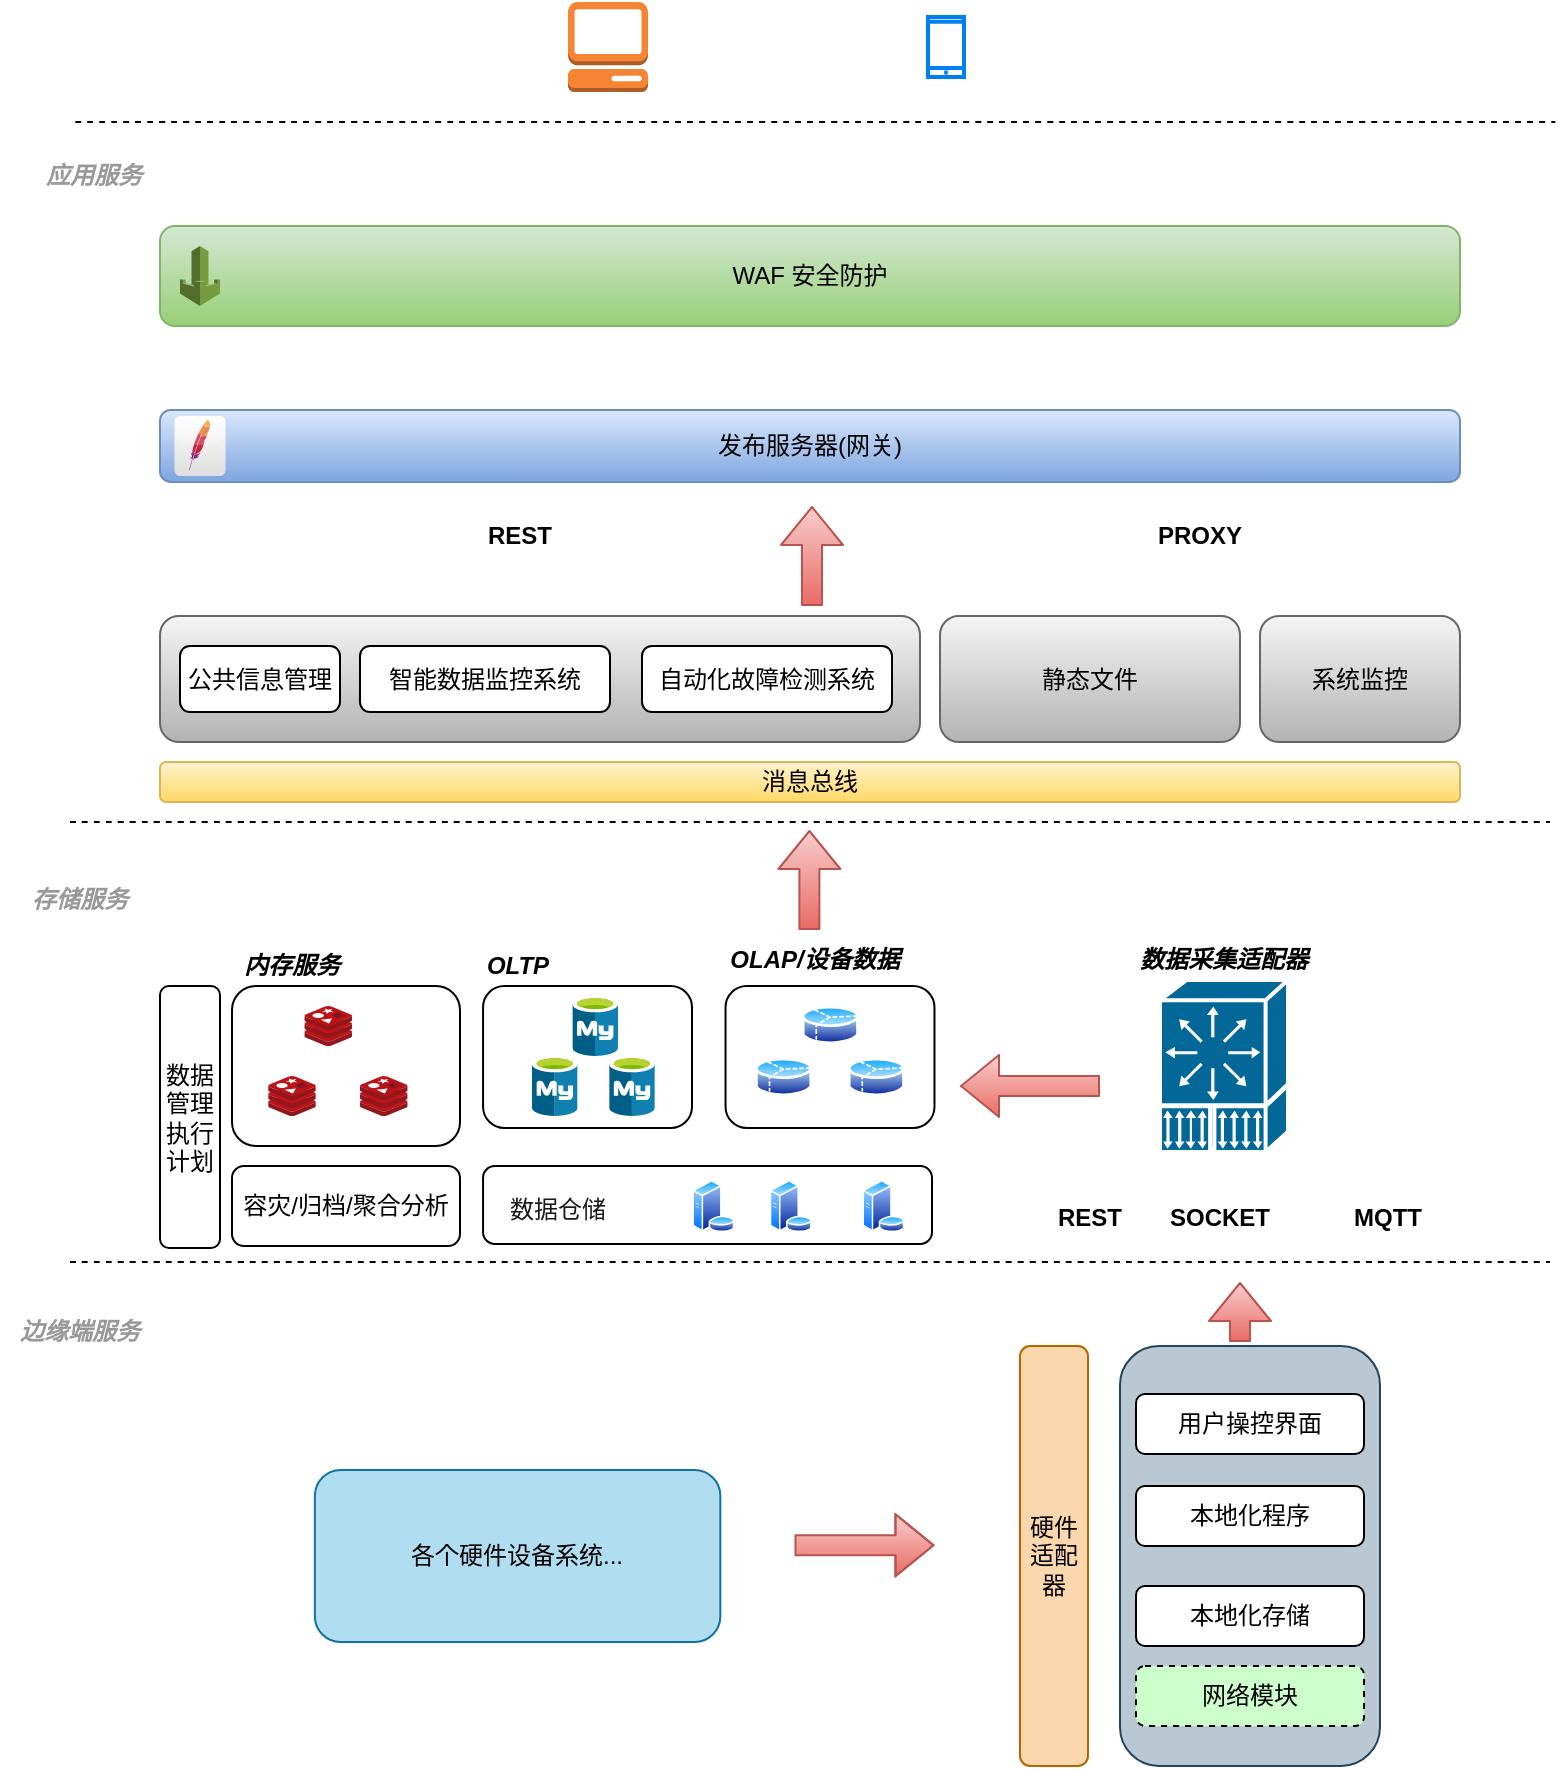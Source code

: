 <mxfile version="20.2.7" type="github">
  <diagram id="LEm4nLIpw5zEL37WH-7T" name="第 1 页">
    <mxGraphModel dx="862" dy="442" grid="1" gridSize="10" guides="1" tooltips="1" connect="1" arrows="1" fold="1" page="1" pageScale="1" pageWidth="827" pageHeight="1169" math="0" shadow="0">
      <root>
        <mxCell id="0" />
        <mxCell id="1" parent="0" />
        <mxCell id="Wt1t-0Yeev_Bzz4dzMjs-85" value="" style="rounded=1;whiteSpace=wrap;html=1;strokeColor=#23445d;fillColor=#bac8d3;" vertex="1" parent="1">
          <mxGeometry x="590" y="732" width="130" height="210" as="geometry" />
        </mxCell>
        <mxCell id="Wt1t-0Yeev_Bzz4dzMjs-54" value="" style="rounded=1;whiteSpace=wrap;html=1;strokeColor=#000000;fillColor=#FFFFFF;" vertex="1" parent="1">
          <mxGeometry x="271.53" y="552" width="104.47" height="71" as="geometry" />
        </mxCell>
        <mxCell id="Wt1t-0Yeev_Bzz4dzMjs-52" value="" style="rounded=1;whiteSpace=wrap;html=1;strokeColor=#000000;fillColor=#FFFFFF;" vertex="1" parent="1">
          <mxGeometry x="146" y="552" width="114" height="80" as="geometry" />
        </mxCell>
        <mxCell id="Wt1t-0Yeev_Bzz4dzMjs-9" value="" style="rounded=1;whiteSpace=wrap;html=1;fillColor=#f5f5f5;gradientColor=#b3b3b3;strokeColor=#666666;" vertex="1" parent="1">
          <mxGeometry x="110" y="367" width="380" height="63" as="geometry" />
        </mxCell>
        <mxCell id="mawcjA4YxSA_-x8KglYQ-3" value="" style="html=1;verticalLabelPosition=bottom;align=center;labelBackgroundColor=#ffffff;verticalAlign=top;strokeWidth=2;strokeColor=#0080F0;shadow=0;dashed=0;shape=mxgraph.ios7.icons.smartphone;rounded=1;" parent="1" vertex="1">
          <mxGeometry x="494" y="67.5" width="18" height="30" as="geometry" />
        </mxCell>
        <mxCell id="mawcjA4YxSA_-x8KglYQ-5" value="" style="outlineConnect=0;dashed=0;verticalLabelPosition=bottom;verticalAlign=top;align=center;html=1;shape=mxgraph.aws3.management_console;fillColor=#F58534;gradientColor=none;rounded=1;" parent="1" vertex="1">
          <mxGeometry x="314" y="60" width="40" height="45" as="geometry" />
        </mxCell>
        <mxCell id="mawcjA4YxSA_-x8KglYQ-7" value="WAF 安全防护" style="rounded=1;whiteSpace=wrap;html=1;fillColor=#d5e8d4;gradientColor=#97d077;strokeColor=#82b366;" parent="1" vertex="1">
          <mxGeometry x="110" y="172" width="650" height="50" as="geometry" />
        </mxCell>
        <mxCell id="mawcjA4YxSA_-x8KglYQ-8" value="" style="outlineConnect=0;dashed=0;verticalLabelPosition=bottom;verticalAlign=top;align=center;html=1;shape=mxgraph.aws3.waf;fillColor=#759C3E;gradientColor=none;rounded=1;" parent="1" vertex="1">
          <mxGeometry x="120" y="182" width="20" height="30" as="geometry" />
        </mxCell>
        <mxCell id="mawcjA4YxSA_-x8KglYQ-9" value="发布服务器(网关)" style="rounded=1;whiteSpace=wrap;html=1;fillColor=#dae8fc;gradientColor=#7ea6e0;strokeColor=#6c8ebf;" parent="1" vertex="1">
          <mxGeometry x="110" y="264" width="650" height="36" as="geometry" />
        </mxCell>
        <mxCell id="Wt1t-0Yeev_Bzz4dzMjs-2" value="" style="dashed=0;outlineConnect=0;html=1;align=center;labelPosition=center;verticalLabelPosition=bottom;verticalAlign=top;shape=mxgraph.webicons.apache;gradientColor=#DFDEDE;rounded=1;" vertex="1" parent="1">
          <mxGeometry x="117.25" y="267" width="25.5" height="30" as="geometry" />
        </mxCell>
        <mxCell id="Wt1t-0Yeev_Bzz4dzMjs-3" value="公共信息管理" style="rounded=1;whiteSpace=wrap;html=1;" vertex="1" parent="1">
          <mxGeometry x="120" y="382" width="80" height="33" as="geometry" />
        </mxCell>
        <mxCell id="Wt1t-0Yeev_Bzz4dzMjs-4" value="智能数据监控系统" style="rounded=1;whiteSpace=wrap;html=1;" vertex="1" parent="1">
          <mxGeometry x="210" y="382" width="125" height="33" as="geometry" />
        </mxCell>
        <mxCell id="Wt1t-0Yeev_Bzz4dzMjs-18" value="REST" style="text;html=1;strokeColor=none;fillColor=none;align=center;verticalAlign=middle;whiteSpace=wrap;rounded=1;fontStyle=1;" vertex="1" parent="1">
          <mxGeometry x="260" y="312" width="60" height="30" as="geometry" />
        </mxCell>
        <mxCell id="Wt1t-0Yeev_Bzz4dzMjs-26" value="自动化故障检测系统" style="rounded=1;whiteSpace=wrap;html=1;" vertex="1" parent="1">
          <mxGeometry x="351" y="382" width="125" height="33" as="geometry" />
        </mxCell>
        <mxCell id="Wt1t-0Yeev_Bzz4dzMjs-27" value="静态文件" style="rounded=1;whiteSpace=wrap;html=1;fillColor=#f5f5f5;gradientColor=#b3b3b3;strokeColor=#666666;" vertex="1" parent="1">
          <mxGeometry x="500" y="367" width="150" height="63" as="geometry" />
        </mxCell>
        <mxCell id="Wt1t-0Yeev_Bzz4dzMjs-28" value="系统监控" style="rounded=1;whiteSpace=wrap;html=1;fillColor=#f5f5f5;gradientColor=#b3b3b3;strokeColor=#666666;" vertex="1" parent="1">
          <mxGeometry x="660" y="367" width="100" height="63" as="geometry" />
        </mxCell>
        <mxCell id="Wt1t-0Yeev_Bzz4dzMjs-29" value="PROXY" style="text;html=1;strokeColor=none;fillColor=none;align=center;verticalAlign=middle;whiteSpace=wrap;rounded=1;fontStyle=1;" vertex="1" parent="1">
          <mxGeometry x="600" y="312" width="60" height="30" as="geometry" />
        </mxCell>
        <mxCell id="Wt1t-0Yeev_Bzz4dzMjs-30" value="" style="aspect=fixed;html=1;points=[];align=center;image;fontSize=12;image=img/lib/mscae/Cache_Redis_Product.svg;rounded=1;" vertex="1" parent="1">
          <mxGeometry x="182.19" y="562" width="23.81" height="20" as="geometry" />
        </mxCell>
        <mxCell id="Wt1t-0Yeev_Bzz4dzMjs-33" value="" style="aspect=fixed;html=1;points=[];align=center;image;fontSize=12;image=img/lib/mscae/Azure_Database_for_MySQL_servers.svg;rounded=1;" vertex="1" parent="1">
          <mxGeometry x="316.2" y="557" width="22.8" height="30" as="geometry" />
        </mxCell>
        <mxCell id="Wt1t-0Yeev_Bzz4dzMjs-34" value="" style="aspect=fixed;html=1;points=[];align=center;image;fontSize=12;image=img/lib/mscae/Azure_Database_for_MySQL_servers.svg;rounded=1;" vertex="1" parent="1">
          <mxGeometry x="296" y="587" width="22.8" height="30" as="geometry" />
        </mxCell>
        <mxCell id="Wt1t-0Yeev_Bzz4dzMjs-35" value="" style="aspect=fixed;html=1;points=[];align=center;image;fontSize=12;image=img/lib/mscae/Azure_Database_for_MySQL_servers.svg;rounded=1;" vertex="1" parent="1">
          <mxGeometry x="334.6" y="587" width="22.8" height="30" as="geometry" />
        </mxCell>
        <mxCell id="Wt1t-0Yeev_Bzz4dzMjs-41" value="" style="aspect=fixed;html=1;points=[];align=center;image;fontSize=12;image=img/lib/mscae/Cache_Redis_Product.svg;rounded=1;" vertex="1" parent="1">
          <mxGeometry x="210" y="597" width="23.81" height="20" as="geometry" />
        </mxCell>
        <mxCell id="Wt1t-0Yeev_Bzz4dzMjs-53" value="内存服务" style="text;html=1;strokeColor=none;fillColor=none;align=center;verticalAlign=middle;whiteSpace=wrap;rounded=1;fontStyle=3;" vertex="1" parent="1">
          <mxGeometry x="146" y="527" width="60" height="30" as="geometry" />
        </mxCell>
        <mxCell id="Wt1t-0Yeev_Bzz4dzMjs-55" value="OLTP" style="text;html=1;strokeColor=none;fillColor=none;align=center;verticalAlign=middle;whiteSpace=wrap;rounded=1;fontStyle=3;" vertex="1" parent="1">
          <mxGeometry x="258.8" y="527" width="60" height="30" as="geometry" />
        </mxCell>
        <mxCell id="Wt1t-0Yeev_Bzz4dzMjs-56" value="" style="rounded=1;whiteSpace=wrap;html=1;strokeColor=#000000;fillColor=#FFFFFF;" vertex="1" parent="1">
          <mxGeometry x="392.77" y="552" width="104.47" height="71" as="geometry" />
        </mxCell>
        <mxCell id="Wt1t-0Yeev_Bzz4dzMjs-57" value="OLAP/设备数据" style="text;html=1;strokeColor=none;fillColor=none;align=center;verticalAlign=middle;whiteSpace=wrap;rounded=1;fontStyle=3;" vertex="1" parent="1">
          <mxGeometry x="390.17" y="526" width="95" height="26" as="geometry" />
        </mxCell>
        <mxCell id="Wt1t-0Yeev_Bzz4dzMjs-58" value="" style="aspect=fixed;perimeter=ellipsePerimeter;html=1;align=center;shadow=0;dashed=0;spacingTop=3;image;image=img/lib/active_directory/database_partition_3.svg;strokeColor=#000000;fillColor=#FFFFFF;rounded=1;" vertex="1" parent="1">
          <mxGeometry x="431" y="561" width="28.38" height="21" as="geometry" />
        </mxCell>
        <mxCell id="Wt1t-0Yeev_Bzz4dzMjs-59" value="" style="aspect=fixed;perimeter=ellipsePerimeter;html=1;align=center;shadow=0;dashed=0;spacingTop=3;image;image=img/lib/active_directory/database_partition_3.svg;strokeColor=#000000;fillColor=#FFFFFF;rounded=1;" vertex="1" parent="1">
          <mxGeometry x="407.62" y="587" width="28.38" height="21" as="geometry" />
        </mxCell>
        <mxCell id="Wt1t-0Yeev_Bzz4dzMjs-60" value="" style="aspect=fixed;perimeter=ellipsePerimeter;html=1;align=center;shadow=0;dashed=0;spacingTop=3;image;image=img/lib/active_directory/database_partition_3.svg;strokeColor=#000000;fillColor=#FFFFFF;rounded=1;" vertex="1" parent="1">
          <mxGeometry x="454" y="587" width="28.38" height="21" as="geometry" />
        </mxCell>
        <mxCell id="Wt1t-0Yeev_Bzz4dzMjs-61" value="" style="rounded=1;whiteSpace=wrap;html=1;strokeColor=#000000;fillColor=#FFFFFF;" vertex="1" parent="1">
          <mxGeometry x="271.53" y="642" width="224.47" height="39" as="geometry" />
        </mxCell>
        <mxCell id="Wt1t-0Yeev_Bzz4dzMjs-62" value="" style="aspect=fixed;perimeter=ellipsePerimeter;html=1;align=center;shadow=0;dashed=0;spacingTop=3;image;image=img/lib/active_directory/database_server.svg;strokeColor=#000000;fillColor=#FFFFFF;rounded=1;" vertex="1" parent="1">
          <mxGeometry x="376" y="649" width="21.32" height="26" as="geometry" />
        </mxCell>
        <mxCell id="Wt1t-0Yeev_Bzz4dzMjs-63" value="" style="aspect=fixed;perimeter=ellipsePerimeter;html=1;align=center;shadow=0;dashed=0;spacingTop=3;image;image=img/lib/active_directory/database_server.svg;strokeColor=#000000;fillColor=#FFFFFF;rounded=1;" vertex="1" parent="1">
          <mxGeometry x="414.68" y="649" width="21.32" height="26" as="geometry" />
        </mxCell>
        <mxCell id="Wt1t-0Yeev_Bzz4dzMjs-64" value="" style="aspect=fixed;perimeter=ellipsePerimeter;html=1;align=center;shadow=0;dashed=0;spacingTop=3;image;image=img/lib/active_directory/database_server.svg;strokeColor=#000000;fillColor=#FFFFFF;rounded=1;" vertex="1" parent="1">
          <mxGeometry x="461.06" y="649" width="21.32" height="26" as="geometry" />
        </mxCell>
        <mxCell id="Wt1t-0Yeev_Bzz4dzMjs-65" value="数据管理执行计划" style="rounded=1;whiteSpace=wrap;html=1;strokeColor=#000000;fillColor=#FFFFFF;fontStyle=0;" vertex="1" parent="1">
          <mxGeometry x="110" y="552" width="30" height="131" as="geometry" />
        </mxCell>
        <mxCell id="Wt1t-0Yeev_Bzz4dzMjs-67" value="容灾/归档/聚合分析" style="rounded=1;whiteSpace=wrap;html=1;strokeColor=#000000;fillColor=#FFFFFF;fontStyle=0;" vertex="1" parent="1">
          <mxGeometry x="146" y="642" width="114" height="40" as="geometry" />
        </mxCell>
        <mxCell id="Wt1t-0Yeev_Bzz4dzMjs-68" value="" style="shape=mxgraph.cisco.computers_and_peripherals.pc_adapter_card;html=1;pointerEvents=1;dashed=0;fillColor=#036897;strokeColor=#ffffff;strokeWidth=2;verticalLabelPosition=bottom;verticalAlign=top;align=center;outlineConnect=0;rounded=1;" vertex="1" parent="1">
          <mxGeometry x="610" y="549" width="64" height="86" as="geometry" />
        </mxCell>
        <mxCell id="Wt1t-0Yeev_Bzz4dzMjs-69" value="数据采集适配器" style="text;html=1;strokeColor=none;fillColor=none;align=center;verticalAlign=middle;whiteSpace=wrap;rounded=1;fontStyle=3;" vertex="1" parent="1">
          <mxGeometry x="597" y="525" width="90" height="28" as="geometry" />
        </mxCell>
        <mxCell id="Wt1t-0Yeev_Bzz4dzMjs-70" value="REST" style="text;html=1;strokeColor=none;fillColor=none;align=center;verticalAlign=middle;whiteSpace=wrap;rounded=1;fontStyle=1;" vertex="1" parent="1">
          <mxGeometry x="545" y="653" width="60" height="30" as="geometry" />
        </mxCell>
        <mxCell id="Wt1t-0Yeev_Bzz4dzMjs-71" value="SOCKET" style="text;html=1;strokeColor=none;fillColor=none;align=center;verticalAlign=middle;whiteSpace=wrap;rounded=1;fontStyle=1;" vertex="1" parent="1">
          <mxGeometry x="610" y="653" width="60" height="30" as="geometry" />
        </mxCell>
        <mxCell id="Wt1t-0Yeev_Bzz4dzMjs-72" value="MQTT" style="text;html=1;strokeColor=none;fillColor=none;align=center;verticalAlign=middle;whiteSpace=wrap;rounded=1;fontStyle=1;" vertex="1" parent="1">
          <mxGeometry x="694" y="653" width="60" height="30" as="geometry" />
        </mxCell>
        <mxCell id="Wt1t-0Yeev_Bzz4dzMjs-81" value="用户操控界面" style="rounded=1;whiteSpace=wrap;html=1;strokeColor=#000000;fillColor=#FFFFFF;" vertex="1" parent="1">
          <mxGeometry x="598" y="756" width="114" height="30" as="geometry" />
        </mxCell>
        <mxCell id="Wt1t-0Yeev_Bzz4dzMjs-82" value="本地化程序" style="rounded=1;whiteSpace=wrap;html=1;strokeColor=#000000;fillColor=#FFFFFF;" vertex="1" parent="1">
          <mxGeometry x="598" y="802" width="114" height="30" as="geometry" />
        </mxCell>
        <mxCell id="Wt1t-0Yeev_Bzz4dzMjs-83" value="本地化存储" style="rounded=1;whiteSpace=wrap;html=1;strokeColor=#000000;fillColor=#FFFFFF;" vertex="1" parent="1">
          <mxGeometry x="598" y="852" width="114" height="30" as="geometry" />
        </mxCell>
        <mxCell id="Wt1t-0Yeev_Bzz4dzMjs-91" value="网络模块" style="rounded=1;whiteSpace=wrap;html=1;strokeColor=#000000;fillColor=#CCFFCC;dashed=1;" vertex="1" parent="1">
          <mxGeometry x="598" y="892" width="114" height="30" as="geometry" />
        </mxCell>
        <mxCell id="Wt1t-0Yeev_Bzz4dzMjs-92" value="各个硬件设备系统..." style="rounded=1;whiteSpace=wrap;html=1;strokeColor=#10739e;fillColor=#b1ddf0;" vertex="1" parent="1">
          <mxGeometry x="187.44" y="794" width="202.73" height="86" as="geometry" />
        </mxCell>
        <mxCell id="Wt1t-0Yeev_Bzz4dzMjs-98" value="" style="shape=flexArrow;endArrow=classic;html=1;rounded=1;fillColor=#f8cecc;gradientColor=#ea6b66;strokeColor=#b85450;curved=1;" edge="1" parent="1">
          <mxGeometry width="50" height="50" relative="1" as="geometry">
            <mxPoint x="650" y="730" as="sourcePoint" />
            <mxPoint x="650" y="700" as="targetPoint" />
          </mxGeometry>
        </mxCell>
        <mxCell id="Wt1t-0Yeev_Bzz4dzMjs-101" value="" style="shape=flexArrow;endArrow=classic;html=1;rounded=1;fillColor=#f8cecc;gradientColor=#ea6b66;strokeColor=#b85450;curved=1;" edge="1" parent="1">
          <mxGeometry width="50" height="50" relative="1" as="geometry">
            <mxPoint x="427.24" y="831.62" as="sourcePoint" />
            <mxPoint x="497.24" y="831.62" as="targetPoint" />
            <Array as="points">
              <mxPoint x="457.24" y="831.62" />
            </Array>
          </mxGeometry>
        </mxCell>
        <mxCell id="Wt1t-0Yeev_Bzz4dzMjs-102" value="硬件适配器" style="rounded=1;whiteSpace=wrap;html=1;strokeColor=#b46504;fillColor=#fad7ac;" vertex="1" parent="1">
          <mxGeometry x="540" y="732" width="34" height="210" as="geometry" />
        </mxCell>
        <mxCell id="Wt1t-0Yeev_Bzz4dzMjs-104" value="" style="shape=flexArrow;endArrow=classic;html=1;rounded=1;fillColor=#f8cecc;gradientColor=#ea6b66;strokeColor=#b85450;curved=1;" edge="1" parent="1">
          <mxGeometry width="50" height="50" relative="1" as="geometry">
            <mxPoint x="580" y="602" as="sourcePoint" />
            <mxPoint x="510" y="602" as="targetPoint" />
          </mxGeometry>
        </mxCell>
        <mxCell id="Wt1t-0Yeev_Bzz4dzMjs-112" value="消息总线" style="rounded=1;whiteSpace=wrap;html=1;fillColor=#fff2cc;gradientColor=#ffd966;strokeColor=#d6b656;" vertex="1" parent="1">
          <mxGeometry x="110" y="440" width="650" height="20" as="geometry" />
        </mxCell>
        <mxCell id="Wt1t-0Yeev_Bzz4dzMjs-114" value="边缘端服务" style="text;html=1;strokeColor=none;fillColor=none;align=center;verticalAlign=middle;whiteSpace=wrap;rounded=1;fontStyle=3;fontColor=#999999;" vertex="1" parent="1">
          <mxGeometry x="30" y="710" width="80" height="30" as="geometry" />
        </mxCell>
        <mxCell id="Wt1t-0Yeev_Bzz4dzMjs-115" value="存储服务" style="text;html=1;strokeColor=none;fillColor=none;align=center;verticalAlign=middle;whiteSpace=wrap;rounded=1;fontStyle=3;fontColor=#999999;" vertex="1" parent="1">
          <mxGeometry x="30" y="494" width="80" height="30" as="geometry" />
        </mxCell>
        <mxCell id="Wt1t-0Yeev_Bzz4dzMjs-116" value="应用服务" style="text;html=1;strokeColor=none;fillColor=none;align=center;verticalAlign=middle;whiteSpace=wrap;rounded=1;fontStyle=3;fontColor=#999999;" vertex="1" parent="1">
          <mxGeometry x="37.25" y="132" width="80" height="30" as="geometry" />
        </mxCell>
        <mxCell id="Wt1t-0Yeev_Bzz4dzMjs-117" value="" style="shape=flexArrow;endArrow=classic;html=1;rounded=1;fontColor=#999999;curved=1;fillColor=#f8cecc;gradientColor=#ea6b66;strokeColor=#b85450;" edge="1" parent="1">
          <mxGeometry width="50" height="50" relative="1" as="geometry">
            <mxPoint x="434.7" y="524" as="sourcePoint" />
            <mxPoint x="434.7" y="474" as="targetPoint" />
          </mxGeometry>
        </mxCell>
        <mxCell id="Wt1t-0Yeev_Bzz4dzMjs-118" value="" style="shape=flexArrow;endArrow=classic;html=1;rounded=1;fontColor=#999999;curved=1;fillColor=#f8cecc;gradientColor=#ea6b66;strokeColor=#b85450;" edge="1" parent="1">
          <mxGeometry width="50" height="50" relative="1" as="geometry">
            <mxPoint x="436" y="362" as="sourcePoint" />
            <mxPoint x="436" y="312" as="targetPoint" />
          </mxGeometry>
        </mxCell>
        <mxCell id="Wt1t-0Yeev_Bzz4dzMjs-121" value="数据仓储" style="text;html=1;strokeColor=none;fillColor=none;align=center;verticalAlign=middle;whiteSpace=wrap;rounded=1;fontColor=#1A1A1A;fontStyle=0;" vertex="1" parent="1">
          <mxGeometry x="279" y="649" width="60" height="30" as="geometry" />
        </mxCell>
        <mxCell id="Wt1t-0Yeev_Bzz4dzMjs-122" value="" style="endArrow=none;dashed=1;html=1;rounded=1;fontColor=#1A1A1A;curved=1;" edge="1" parent="1">
          <mxGeometry width="50" height="50" relative="1" as="geometry">
            <mxPoint x="65" y="470" as="sourcePoint" />
            <mxPoint x="805" y="470" as="targetPoint" />
          </mxGeometry>
        </mxCell>
        <mxCell id="Wt1t-0Yeev_Bzz4dzMjs-123" value="" style="endArrow=none;dashed=1;html=1;rounded=1;fontColor=#1A1A1A;curved=1;" edge="1" parent="1">
          <mxGeometry width="50" height="50" relative="1" as="geometry">
            <mxPoint x="67.67" y="120" as="sourcePoint" />
            <mxPoint x="807.67" y="120" as="targetPoint" />
          </mxGeometry>
        </mxCell>
        <mxCell id="Wt1t-0Yeev_Bzz4dzMjs-124" value="" style="endArrow=none;dashed=1;html=1;rounded=1;fontColor=#1A1A1A;curved=1;" edge="1" parent="1">
          <mxGeometry width="50" height="50" relative="1" as="geometry">
            <mxPoint x="65" y="690" as="sourcePoint" />
            <mxPoint x="805" y="690" as="targetPoint" />
          </mxGeometry>
        </mxCell>
        <mxCell id="Wt1t-0Yeev_Bzz4dzMjs-125" value="" style="aspect=fixed;html=1;points=[];align=center;image;fontSize=12;image=img/lib/mscae/Cache_Redis_Product.svg;rounded=1;" vertex="1" parent="1">
          <mxGeometry x="164.09" y="597" width="23.81" height="20" as="geometry" />
        </mxCell>
      </root>
    </mxGraphModel>
  </diagram>
</mxfile>
